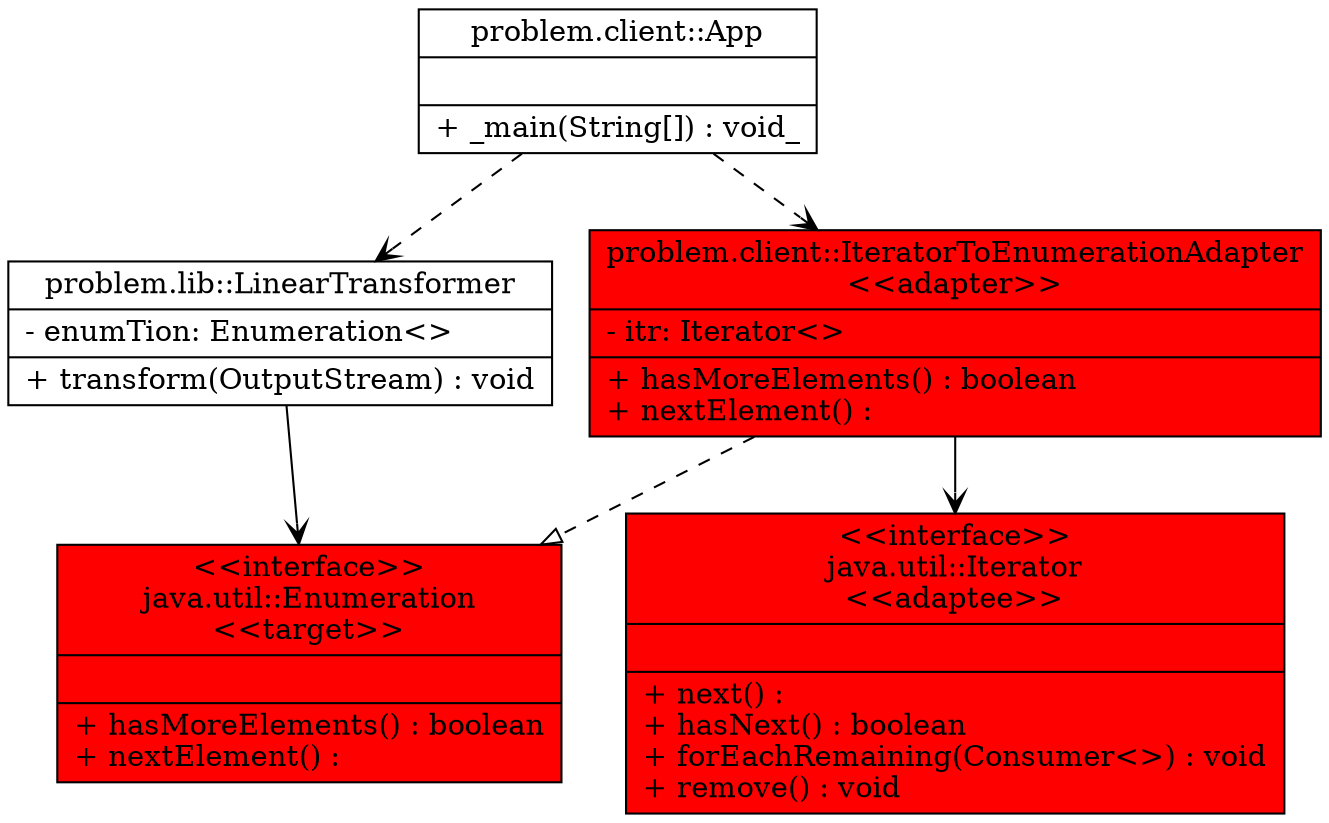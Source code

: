 digraph G{
	node [shape = "record"]
problemclientApp [
	label = "{problem.client::App|
	|
	+ _main(String[]) : void_\l
	}"
	]
problemclientIteratorToEnumerationAdapter [
	label = "{problem.client::IteratorToEnumerationAdapter\n\<\<adapter\>\>|
	- itr: Iterator\<\>\l
	|
	+ hasMoreElements() : boolean\l
	+ nextElement() : \l
	}"
	style = "filled" fillcolor = red]
javautilEnumeration [
	label = "{\<\<interface\>\>\njava.util::Enumeration\n\<\<target\>\>|
	|
	+ hasMoreElements() : boolean\l
	+ nextElement() : \l
	}"
	style = "filled" fillcolor = red]
javautilIterator [
	label = "{\<\<interface\>\>\njava.util::Iterator\n\<\<adaptee\>\>|
	|
	+ next() : \l
	+ hasNext() : boolean\l
	+ forEachRemaining(Consumer\<\>) : void\l
	+ remove() : void\l
	}"
	style = "filled" fillcolor = red]
problemlibLinearTransformer [
	label = "{problem.lib::LinearTransformer|
	- enumTion: Enumeration\<\>\l
	|
	+ transform(OutputStream) : void\l
	}"
	]
	edge [style = "solid"] [arrowhead = "open"]
	problemclientIteratorToEnumerationAdapter->javautilIterator
	edge [style = "dashed"] [arrowhead = "empty"]
	problemclientIteratorToEnumerationAdapter->javautilEnumeration
	edge [style = "dashed"] [arrowhead = "open"]
	problemclientApp->problemclientIteratorToEnumerationAdapter
	edge [style = "dashed"] [arrowhead = "open"]
	problemclientApp->problemlibLinearTransformer
	edge [style = "solid"] [arrowhead = "open"]
	problemlibLinearTransformer->javautilEnumeration
}